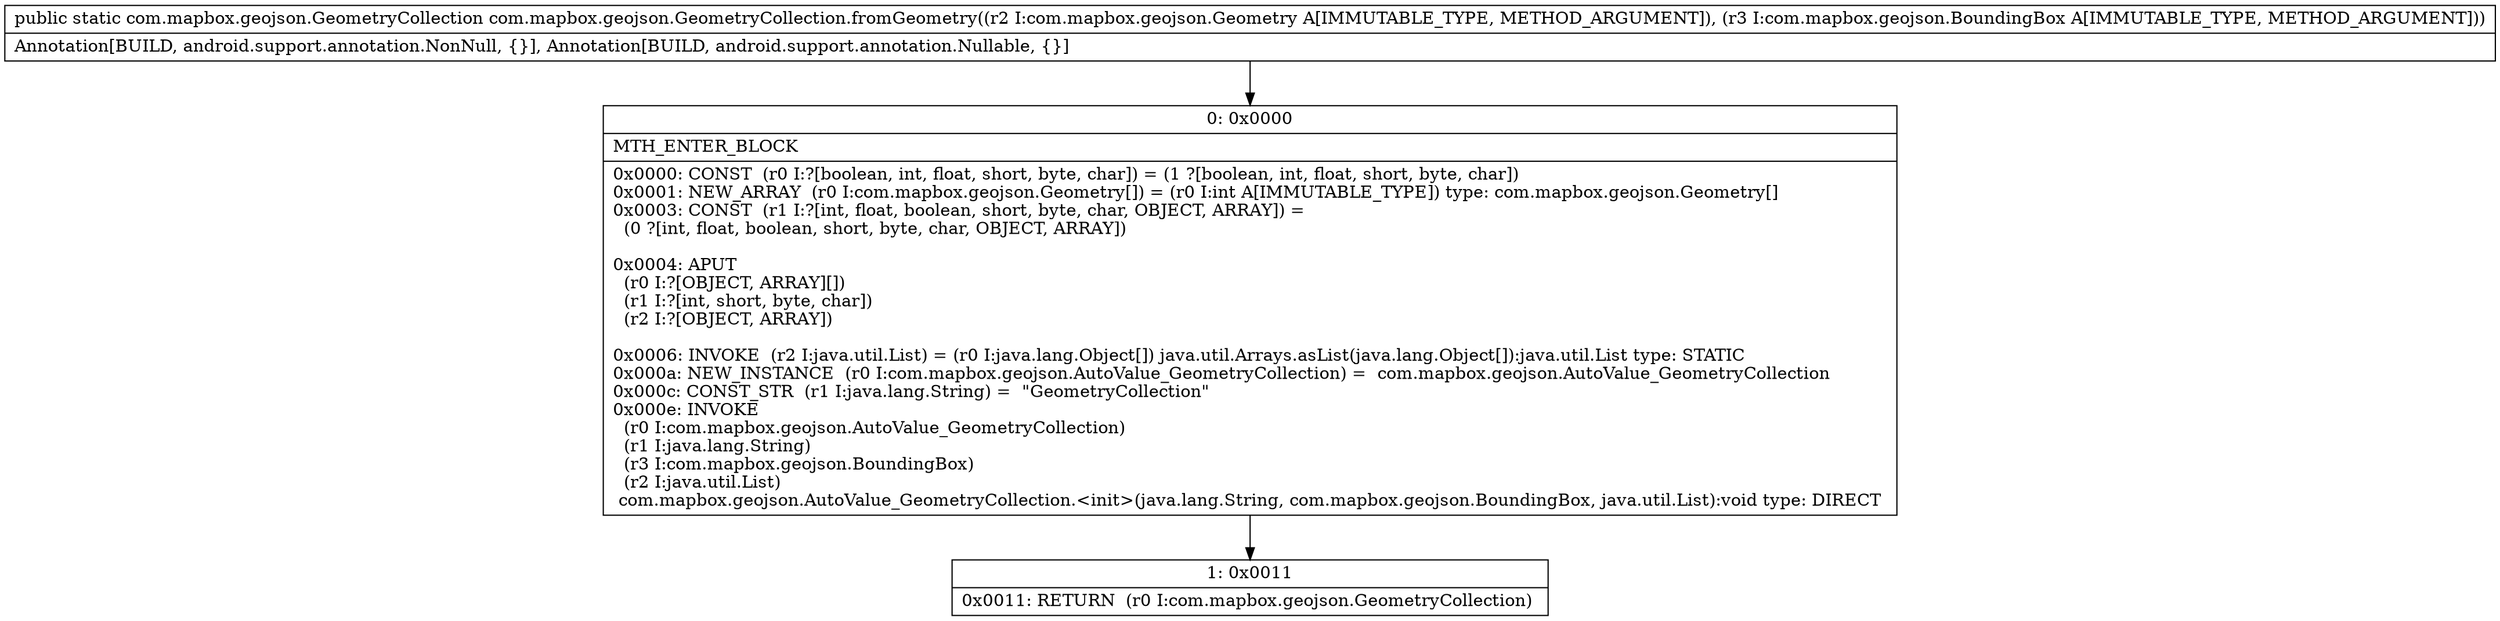 digraph "CFG forcom.mapbox.geojson.GeometryCollection.fromGeometry(Lcom\/mapbox\/geojson\/Geometry;Lcom\/mapbox\/geojson\/BoundingBox;)Lcom\/mapbox\/geojson\/GeometryCollection;" {
Node_0 [shape=record,label="{0\:\ 0x0000|MTH_ENTER_BLOCK\l|0x0000: CONST  (r0 I:?[boolean, int, float, short, byte, char]) = (1 ?[boolean, int, float, short, byte, char]) \l0x0001: NEW_ARRAY  (r0 I:com.mapbox.geojson.Geometry[]) = (r0 I:int A[IMMUTABLE_TYPE]) type: com.mapbox.geojson.Geometry[] \l0x0003: CONST  (r1 I:?[int, float, boolean, short, byte, char, OBJECT, ARRAY]) = \l  (0 ?[int, float, boolean, short, byte, char, OBJECT, ARRAY])\l \l0x0004: APUT  \l  (r0 I:?[OBJECT, ARRAY][])\l  (r1 I:?[int, short, byte, char])\l  (r2 I:?[OBJECT, ARRAY])\l \l0x0006: INVOKE  (r2 I:java.util.List) = (r0 I:java.lang.Object[]) java.util.Arrays.asList(java.lang.Object[]):java.util.List type: STATIC \l0x000a: NEW_INSTANCE  (r0 I:com.mapbox.geojson.AutoValue_GeometryCollection) =  com.mapbox.geojson.AutoValue_GeometryCollection \l0x000c: CONST_STR  (r1 I:java.lang.String) =  \"GeometryCollection\" \l0x000e: INVOKE  \l  (r0 I:com.mapbox.geojson.AutoValue_GeometryCollection)\l  (r1 I:java.lang.String)\l  (r3 I:com.mapbox.geojson.BoundingBox)\l  (r2 I:java.util.List)\l com.mapbox.geojson.AutoValue_GeometryCollection.\<init\>(java.lang.String, com.mapbox.geojson.BoundingBox, java.util.List):void type: DIRECT \l}"];
Node_1 [shape=record,label="{1\:\ 0x0011|0x0011: RETURN  (r0 I:com.mapbox.geojson.GeometryCollection) \l}"];
MethodNode[shape=record,label="{public static com.mapbox.geojson.GeometryCollection com.mapbox.geojson.GeometryCollection.fromGeometry((r2 I:com.mapbox.geojson.Geometry A[IMMUTABLE_TYPE, METHOD_ARGUMENT]), (r3 I:com.mapbox.geojson.BoundingBox A[IMMUTABLE_TYPE, METHOD_ARGUMENT]))  | Annotation[BUILD, android.support.annotation.NonNull, \{\}], Annotation[BUILD, android.support.annotation.Nullable, \{\}]\l}"];
MethodNode -> Node_0;
Node_0 -> Node_1;
}

